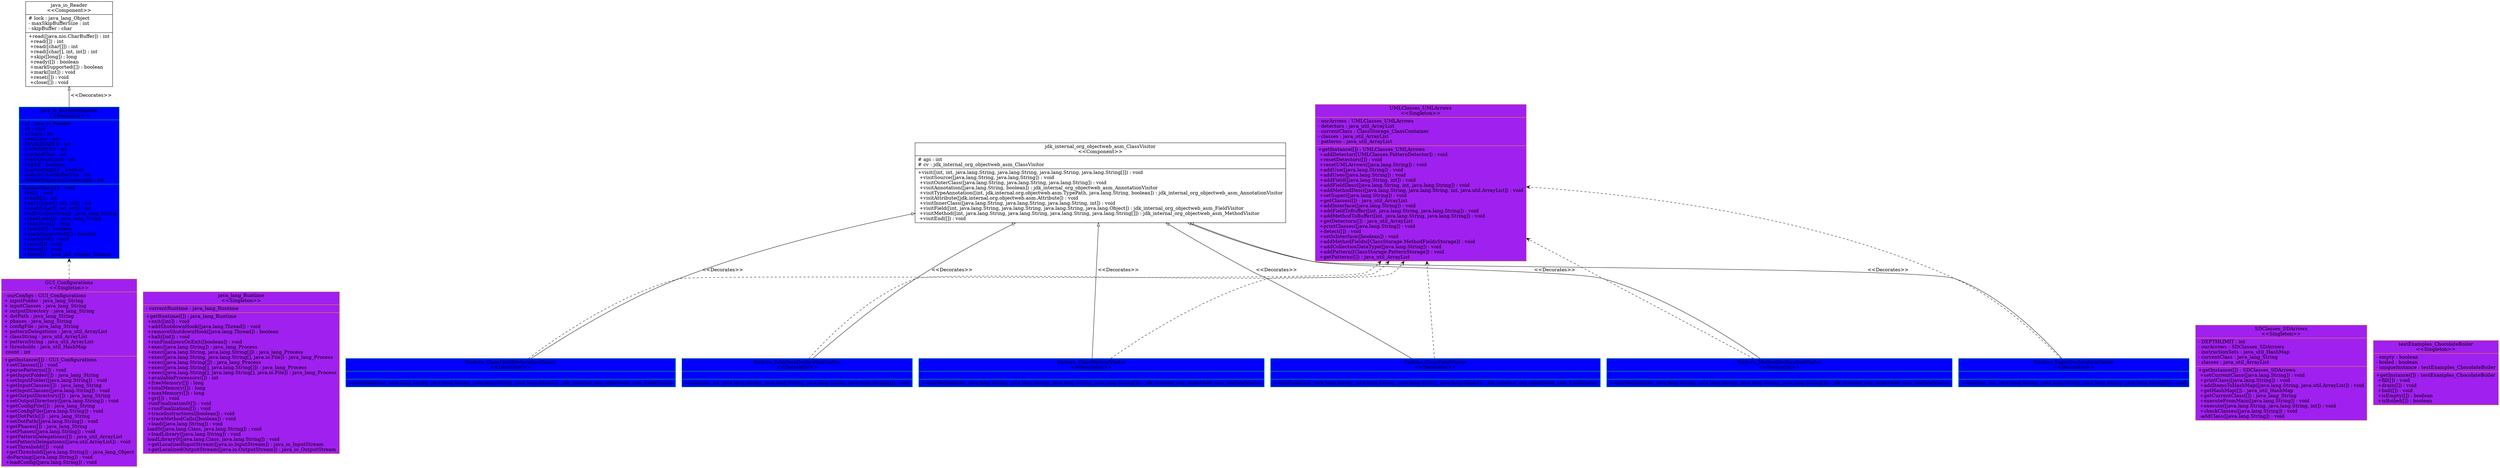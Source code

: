 digraph TeamMisfits{
rankdir=BT
   java_io_Reader [
     shape="record"      label = "{java_io_Reader\n\<\<Component\>\>|# lock : java_lang_Object\l- maxSkipBufferSize : int\l- skipBuffer : char\l|+read([java.nio.CharBuffer]) : int\l +read([]) : int\l +read([char[]]) : int\l +read([char[], int, int]) : int\l +skip([long]) : long\l +ready([]) : boolean\l +markSupported([]) : boolean\l +mark([int]) : void\l +reset([]) : void\l +close([]) : void\l 
}"
];
   java_io_BufferedReader [
     shape="record"  color="green" , fillcolor="blue" style="filled"    label = "{java_io_BufferedReader\n\<\<Decorator\>\>|- in : java_io_Reader\l- cb : char\l- nChars : int\l- nextChar : int\l- INVALIDATED : int\l- UNMARKED : int\l- markedChar : int\l- readAheadLimit : int\l- skipLF : boolean\l- markedSkipLF : boolean\l- defaultCharBufferSize : int\l- defaultExpectedLineLength : int\l|-ensureOpen([]) : void\l -fill([]) : void\l +read([]) : int\l -read1([char[], int, int]) : int\l +read([char[], int, int]) : int\l readLine([boolean]) : java_lang_String\l +readLine([]) : java_lang_String\l +skip([long]) : long\l +ready([]) : boolean\l +markSupported([]) : boolean\l +mark([int]) : void\l +reset([]) : void\l +close([]) : void\l +lines([]) : java_util_stream_Stream\l 
}"
];
java_io_BufferedReader -> java_io_Reader [ label = " <<Decorates>>",arrowhead="onormal"];
   java_lang_Runtime [
     shape="record"  color="orange" , fillcolor="purple" style="filled"    label = "{java_lang_Runtime\n\<\<Singleton\>\>|- currentRuntime : java_lang_Runtime\l|+getRuntime([]) : java_lang_Runtime\l +exit([int]) : void\l +addShutdownHook([java.lang.Thread]) : void\l +removeShutdownHook([java.lang.Thread]) : boolean\l +halt([int]) : void\l +runFinalizersOnExit([boolean]) : void\l +exec([java.lang.String]) : java_lang_Process\l +exec([java.lang.String, java.lang.String[]]) : java_lang_Process\l +exec([java.lang.String, java.lang.String[], java.io.File]) : java_lang_Process\l +exec([java.lang.String[]]) : java_lang_Process\l +exec([java.lang.String[], java.lang.String[]]) : java_lang_Process\l +exec([java.lang.String[], java.lang.String[], java.io.File]) : java_lang_Process\l +availableProcessors([]) : int\l +freeMemory([]) : long\l +totalMemory([]) : long\l +maxMemory([]) : long\l +gc([]) : void\l -runFinalization0([]) : void\l +runFinalization([]) : void\l +traceInstructions([boolean]) : void\l +traceMethodCalls([boolean]) : void\l +load([java.lang.String]) : void\l load0([java.lang.Class, java.lang.String]) : void\l +loadLibrary([java.lang.String]) : void\l loadLibrary0([java.lang.Class, java.lang.String]) : void\l +getLocalizedInputStream([java.io.InputStream]) : java_io_InputStream\l +getLocalizedOutputStream([java.io.OutputStream]) : java_io_OutputStream\l 
}"
];
   jdk_internal_org_objectweb_asm_ClassVisitor [
     shape="record"      label = "{jdk_internal_org_objectweb_asm_ClassVisitor\n\<\<Component\>\>|# api : int\l# cv : jdk_internal_org_objectweb_asm_ClassVisitor\l|+visit([int, int, java.lang.String, java.lang.String, java.lang.String, java.lang.String[]]) : void\l +visitSource([java.lang.String, java.lang.String]) : void\l +visitOuterClass([java.lang.String, java.lang.String, java.lang.String]) : void\l +visitAnnotation([java.lang.String, boolean]) : jdk_internal_org_objectweb_asm_AnnotationVisitor\l +visitTypeAnnotation([int, jdk.internal.org.objectweb.asm.TypePath, java.lang.String, boolean]) : jdk_internal_org_objectweb_asm_AnnotationVisitor\l +visitAttribute([jdk.internal.org.objectweb.asm.Attribute]) : void\l +visitInnerClass([java.lang.String, java.lang.String, java.lang.String, int]) : void\l +visitField([int, java.lang.String, java.lang.String, java.lang.String, java.lang.Object]) : jdk_internal_org_objectweb_asm_FieldVisitor\l +visitMethod([int, java.lang.String, java.lang.String, java.lang.String, java.lang.String[]]) : jdk_internal_org_objectweb_asm_MethodVisitor\l +visitEnd([]) : void\l 
}"
];
   GUI_Configurations [
     shape="record"  color="orange" , fillcolor="purple" style="filled"    label = "{GUI_Configurations\n\<\<Singleton\>\>|- ourConfigs : GUI_Configurations\l+ inputFolder : java_lang_String\l+ inputClasses : java_lang_String\l+ outputDirectory : java_lang_String\l+ dotPath : java_lang_String\l+ phases : java_lang_String\l+ configFile : java_lang_String\l+ patternDelegations : java_util_ArrayList\l+ classString : java_util_ArrayList\l+ patternString : java_util_ArrayList\l+ thresholds : java_util_HashMap\l count : int\l|+getInstance([]) : GUI_Configurations\l +setClasses([]) : void\l +parsePatterns([]) : void\l +getInputFolder([]) : java_lang_String\l +setInputFolder([java.lang.String]) : void\l +getInputClasses([]) : java_lang_String\l +setInputClasses([java.lang.String]) : void\l +getOutputDirectory([]) : java_lang_String\l +setOutputDirectory([java.lang.String]) : void\l +getConfigFile([]) : java_lang_String\l +setConfigFile([java.lang.String]) : void\l +getDotPath([]) : java_lang_String\l +setDotPath([java.lang.String]) : void\l +getPhases([]) : java_lang_String\l +setPhases([java.lang.String]) : void\l +getPatternDelegations([]) : java_util_ArrayList\l +setPatternDelegations([java.util.ArrayList]) : void\l +setThreshold([]) : void\l +getThreshold([java.lang.String]) : java_lang_Object\l -doParsing([java.lang.String]) : void\l +loadConfig([java.lang.String]) : void\l 
}"
];
GUI_Configurations -> java_io_BufferedReader [  arrowhead="vee", style="dashed"];
   SDClasses_SDArrows [
     shape="record"  color="orange" , fillcolor="purple" style="filled"    label = "{SDClasses_SDArrows\n\<\<Singleton\>\>|- DEPTHLIMIT : int\l- ourArrows : SDClasses_SDArrows\l- instructionSets : java_util_HashMap\l- currentClass : java_lang_String\l- classes : java_util_ArrayList\l|+getInstance([]) : SDClasses_SDArrows\l +setCurrentClass([java.lang.String]) : void\l +printClass([java.lang.String]) : void\l +addItemsToHashMap([java.lang.String, java.util.ArrayList]) : void\l +getHashMap([]) : java_util_HashMap\l +getCurrentClass([]) : java_lang_String\l +executeFromMain([java.lang.String]) : void\l +execute([java.lang.String, java.lang.String, int]) : void\l +checkClasses([java.lang.String]) : void\l -addClass([java.lang.String]) : void\l 
}"
];
   testExamples_ChocolateBoiler [
     shape="record"  color="orange" , fillcolor="purple" style="filled"    label = "{testExamples_ChocolateBoiler\n\<\<Singleton\>\>|- empty : boolean\l- boiled : boolean\l- uniqueInstance : testExamples_ChocolateBoiler\l|+getInstance([]) : testExamples_ChocolateBoiler\l +fill([]) : void\l +drain([]) : void\l +boil([]) : void\l +isEmpty([]) : boolean\l +isBoiled([]) : boolean\l 
}"
];
   UMLClasses_UMLArrows [
     shape="record"  color="orange" , fillcolor="purple" style="filled"    label = "{UMLClasses_UMLArrows\n\<\<Singleton\>\>|- ourArrows : UMLClasses_UMLArrows\l- detectors : java_util_ArrayList\l- currentClass : ClassStorage_ClassContainer\l- classes : java_util_ArrayList\l- patterns : java_util_ArrayList\l|+getInstance([]) : UMLClasses_UMLArrows\l +addDetector([UMLClasses.PatternDetector]) : void\l +resetDetectors([]) : void\l +resetUMLArrows([java.lang.String]) : void\l +addUse([java.lang.String]) : void\l +addUses([java.lang.String]) : void\l +addField([java.lang.String, int]) : void\l +addFieldDesc([java.lang.String, int, java.lang.String]) : void\l +addMethodDesc([java.lang.String, java.lang.String, int, java.util.ArrayList]) : void\l +setSuper([java.lang.String]) : void\l +getClasses([]) : java_util_ArrayList\l +addInterface([java.lang.String]) : void\l +addFieldToBuffer([int, java.lang.String, java.lang.String]) : void\l +addMethodToBuffer([int, java.lang.String, java.lang.String]) : void\l +getDetectors([]) : java_util_ArrayList\l +printClasses([java.lang.String]) : void\l +detect([]) : void\l +setIsInterface([boolean]) : void\l +addMethodFields([ClassStorage.MethodFieldsStorage]) : void\l +addCollectionDataType([java.lang.String]) : void\l +addPattern([ClassStorage.PatternStorage]) : void\l +getPatterns([]) : java_util_ArrayList\l 
}"
];
   Visitors_ClassFieldDeclarationVisitor [
     shape="record"  color="green" , fillcolor="blue" style="filled"    label = "{Visitors_ClassFieldDeclarationVisitor\n\<\<Decorator\>\>||+visitField([int, java.lang.String, java.lang.String, java.lang.String, java.lang.Object]) : jdk_internal_org_objectweb_asm_FieldVisitor\l 
}"
];
Visitors_ClassFieldDeclarationVisitor -> UMLClasses_UMLArrows [  arrowhead="vee", style="dashed"];
Visitors_ClassFieldDeclarationVisitor -> jdk_internal_org_objectweb_asm_ClassVisitor [ label = " <<Decorates>>",arrowhead="onormal"];
   Visitors_ClassFieldVisitor [
     shape="record"  color="green" , fillcolor="blue" style="filled"    label = "{Visitors_ClassFieldVisitor\n\<\<Decorator\>\>||+visitField([int, java.lang.String, java.lang.String, java.lang.String, java.lang.Object]) : jdk_internal_org_objectweb_asm_FieldVisitor\l 
}"
];
Visitors_ClassFieldVisitor -> UMLClasses_UMLArrows [  arrowhead="vee", style="dashed"];
Visitors_ClassFieldVisitor -> jdk_internal_org_objectweb_asm_ClassVisitor [ label = " <<Decorates>>",arrowhead="onormal"];
   Visitors_ClassMethodVisitor [
     shape="record"  color="green" , fillcolor="blue" style="filled"    label = "{Visitors_ClassMethodVisitor\n\<\<Decorator\>\>||+visitMethod([int, java.lang.String, java.lang.String, java.lang.String, java.lang.String[]]) : jdk_internal_org_objectweb_asm_MethodVisitor\l 
}"
];
Visitors_ClassMethodVisitor -> UMLClasses_UMLArrows [  arrowhead="vee", style="dashed"];
Visitors_ClassMethodVisitor -> jdk_internal_org_objectweb_asm_ClassVisitor [ label = " <<Decorates>>",arrowhead="onormal"];
   Visitors_InterfaceDeclarationVisitor [
     shape="record"  color="green" , fillcolor="blue" style="filled"    label = "{Visitors_InterfaceDeclarationVisitor\n\<\<Decorator\>\>||+visit([int, int, java.lang.String, java.lang.String, java.lang.String, java.lang.String[]]) : void\l 
}"
];
Visitors_InterfaceDeclarationVisitor -> UMLClasses_UMLArrows [  arrowhead="vee", style="dashed"];
Visitors_InterfaceDeclarationVisitor -> jdk_internal_org_objectweb_asm_ClassVisitor [ label = " <<Decorates>>",arrowhead="onormal"];
   Visitors_MethodDeclarationVisitor [
     shape="record"  color="green" , fillcolor="blue" style="filled"    label = "{Visitors_MethodDeclarationVisitor\n\<\<Decorator\>\>||+visitMethod([int, java.lang.String, java.lang.String, java.lang.String, java.lang.String[]]) : jdk_internal_org_objectweb_asm_MethodVisitor\l 
}"
];
Visitors_MethodDeclarationVisitor -> UMLClasses_UMLArrows [  arrowhead="vee", style="dashed"];
Visitors_MethodDeclarationVisitor -> jdk_internal_org_objectweb_asm_ClassVisitor [ label = " <<Decorates>>",arrowhead="onormal"];
   Visitors_SuperDeclarationVisitor [
     shape="record"  color="green" , fillcolor="blue" style="filled"    label = "{Visitors_SuperDeclarationVisitor\n\<\<Decorator\>\>||+visit([int, int, java.lang.String, java.lang.String, java.lang.String, java.lang.String[]]) : void\l 
}"
];
Visitors_SuperDeclarationVisitor -> UMLClasses_UMLArrows [  arrowhead="vee", style="dashed"];
Visitors_SuperDeclarationVisitor -> jdk_internal_org_objectweb_asm_ClassVisitor [ label = " <<Decorates>>",arrowhead="onormal"];
}
